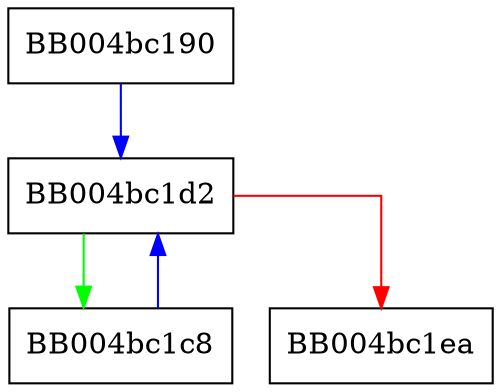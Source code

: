 digraph ossl_quic_rstream_available {
  node [shape="box"];
  graph [splines=ortho];
  BB004bc190 -> BB004bc1d2 [color="blue"];
  BB004bc1c8 -> BB004bc1d2 [color="blue"];
  BB004bc1d2 -> BB004bc1c8 [color="green"];
  BB004bc1d2 -> BB004bc1ea [color="red"];
}